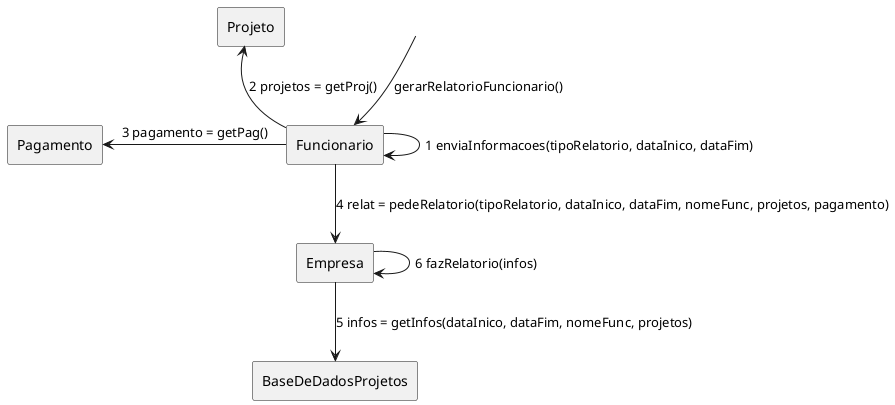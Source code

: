 @startuml
'rectangle "Gerente" as gerente
'rectangle "FolhaDePagamento" as folha
rectangle "Pagamento" as pagamento
rectangle "Funcionario" as funcionario
rectangle "Empresa" as empresa
'rectangle "ListaDeFuncionarios" as lista
'rectangle "Venda" as venda
'rectangle "Ponto" as ponto
rectangle "BaseDeDadosProjetos" as base
rectangle "Projeto" as projeto
label " " as ini

ini -down-> funcionario     : gerarRelatorioFuncionario()
funcionario -> funcionario  : 1 enviaInformacoes(tipoRelatorio, dataInico, dataFim)
funcionario -up-> projeto      : 2 projetos = getProj()
funcionario -left-> pagamento    : 3 pagamento = getPag()
funcionario -down-> empresa      : 4 relat = pedeRelatorio(tipoRelatorio, dataInico, dataFim, nomeFunc, projetos, pagamento)
empresa -down-> base             : 5 infos = getInfos(dataInico, dataFim, nomeFunc, projetos)
empresa -> empresa          : 6 fazRelatorio(infos)

@enduml